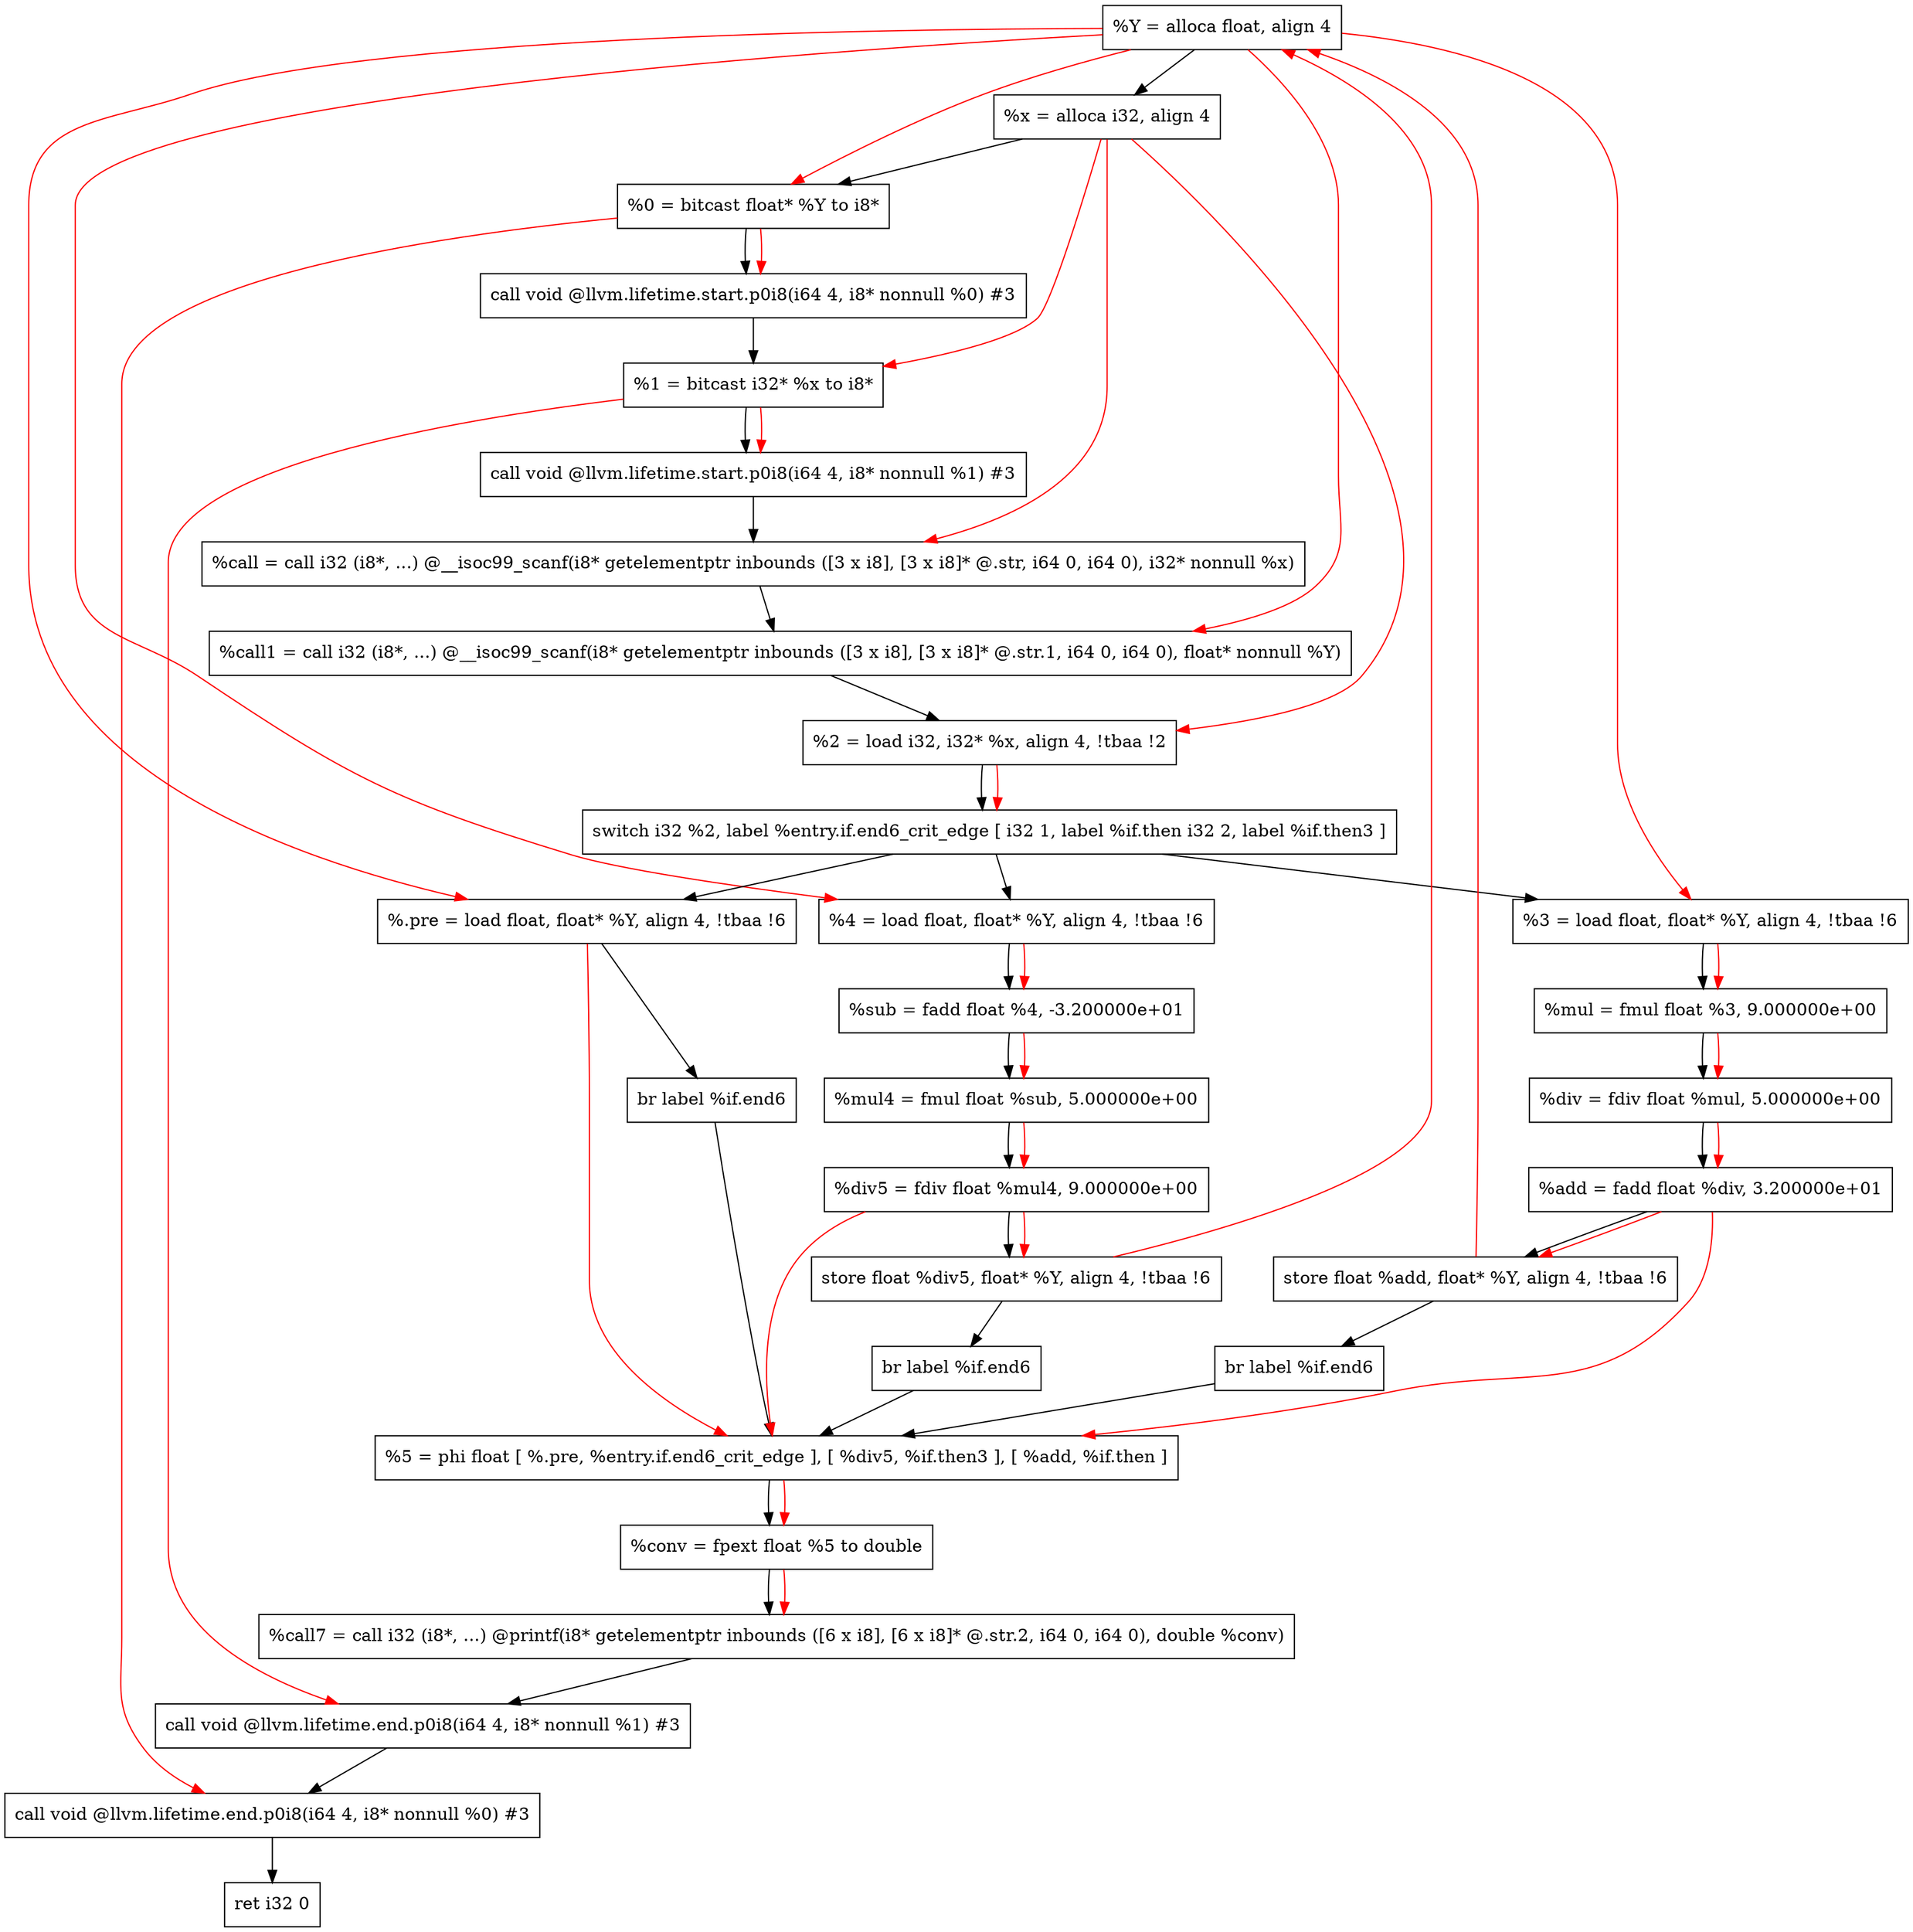 digraph "CDFG for'func' function" {
	Node0x5640b635d048[shape=record, label="  %Y = alloca float, align 4"];
	Node0x5640b635d708[shape=record, label="  %x = alloca i32, align 4"];
	Node0x5640b635d788[shape=record, label="  %0 = bitcast float* %Y to i8*"];
	Node0x5640b635dbe8[shape=record, label="  call void @llvm.lifetime.start.p0i8(i64 4, i8* nonnull %0) #3"];
	Node0x5640b635dcc8[shape=record, label="  %1 = bitcast i32* %x to i8*"];
	Node0x5640b635ddc8[shape=record, label="  call void @llvm.lifetime.start.p0i8(i64 4, i8* nonnull %1) #3"];
	Node0x5640b635e1d8[shape=record, label="  %call = call i32 (i8*, ...) @__isoc99_scanf(i8* getelementptr inbounds ([3 x i8], [3 x i8]* @.str, i64 0, i64 0), i32* nonnull %x)"];
	Node0x5640b635e348[shape=record, label="  %call1 = call i32 (i8*, ...) @__isoc99_scanf(i8* getelementptr inbounds ([3 x i8], [3 x i8]* @.str.1, i64 0, i64 0), float* nonnull %Y)"];
	Node0x5640b635e408[shape=record, label="  %2 = load i32, i32* %x, align 4, !tbaa !2"];
	Node0x5640b635f5f8[shape=record, label="  switch i32 %2, label %entry.if.end6_crit_edge [
    i32 1, label %if.then
    i32 2, label %if.then3
  ]"];
	Node0x5640b635f3f8[shape=record, label="  %.pre = load float, float* %Y, align 4, !tbaa !6"];
	Node0x5640b635f8c8[shape=record, label="  br label %if.end6"];
	Node0x5640b635f4c8[shape=record, label="  %3 = load float, float* %Y, align 4, !tbaa !6"];
	Node0x5640b63609c0[shape=record, label="  %mul = fmul float %3, 9.000000e+00"];
	Node0x5640b6360a90[shape=record, label="  %div = fdiv float %mul, 5.000000e+00"];
	Node0x5640b6360b60[shape=record, label="  %add = fadd float %div, 3.200000e+01"];
	Node0x5640b6360d70[shape=record, label="  store float %add, float* %Y, align 4, !tbaa !6"];
	Node0x5640b6360dd8[shape=record, label="  br label %if.end6"];
	Node0x5640b635f5a8[shape=record, label="  %4 = load float, float* %Y, align 4, !tbaa !6"];
	Node0x5640b6360f00[shape=record, label="  %sub = fadd float %4, -3.200000e+01"];
	Node0x5640b6360f90[shape=record, label="  %mul4 = fmul float %sub, 5.000000e+00"];
	Node0x5640b6361020[shape=record, label="  %div5 = fdiv float %mul4, 9.000000e+00"];
	Node0x5640b6361090[shape=record, label="  store float %div5, float* %Y, align 4, !tbaa !6"];
	Node0x5640b63610f8[shape=record, label="  br label %if.end6"];
	Node0x5640b6361148[shape=record, label="  %5 = phi float [ %.pre, %entry.if.end6_crit_edge ], [ %div5, %if.then3 ], [ %add, %if.then ]"];
	Node0x5640b635f868[shape=record, label="  %conv = fpext float %5 to double"];
	Node0x5640b6361368[shape=record, label="  %call7 = call i32 (i8*, ...) @printf(i8* getelementptr inbounds ([6 x i8], [6 x i8]* @.str.2, i64 0, i64 0), double %conv)"];
	Node0x5640b6361568[shape=record, label="  call void @llvm.lifetime.end.p0i8(i64 4, i8* nonnull %1) #3"];
	Node0x5640b63616c8[shape=record, label="  call void @llvm.lifetime.end.p0i8(i64 4, i8* nonnull %0) #3"];
	Node0x5640b6361788[shape=record, label="  ret i32 0"];
	Node0x5640b635d048 -> Node0x5640b635d708
	Node0x5640b635d708 -> Node0x5640b635d788
	Node0x5640b635d788 -> Node0x5640b635dbe8
	Node0x5640b635dbe8 -> Node0x5640b635dcc8
	Node0x5640b635dcc8 -> Node0x5640b635ddc8
	Node0x5640b635ddc8 -> Node0x5640b635e1d8
	Node0x5640b635e1d8 -> Node0x5640b635e348
	Node0x5640b635e348 -> Node0x5640b635e408
	Node0x5640b635e408 -> Node0x5640b635f5f8
	Node0x5640b635f5f8 -> Node0x5640b635f3f8
	Node0x5640b635f5f8 -> Node0x5640b635f4c8
	Node0x5640b635f5f8 -> Node0x5640b635f5a8
	Node0x5640b635f3f8 -> Node0x5640b635f8c8
	Node0x5640b635f8c8 -> Node0x5640b6361148
	Node0x5640b635f4c8 -> Node0x5640b63609c0
	Node0x5640b63609c0 -> Node0x5640b6360a90
	Node0x5640b6360a90 -> Node0x5640b6360b60
	Node0x5640b6360b60 -> Node0x5640b6360d70
	Node0x5640b6360d70 -> Node0x5640b6360dd8
	Node0x5640b6360dd8 -> Node0x5640b6361148
	Node0x5640b635f5a8 -> Node0x5640b6360f00
	Node0x5640b6360f00 -> Node0x5640b6360f90
	Node0x5640b6360f90 -> Node0x5640b6361020
	Node0x5640b6361020 -> Node0x5640b6361090
	Node0x5640b6361090 -> Node0x5640b63610f8
	Node0x5640b63610f8 -> Node0x5640b6361148
	Node0x5640b6361148 -> Node0x5640b635f868
	Node0x5640b635f868 -> Node0x5640b6361368
	Node0x5640b6361368 -> Node0x5640b6361568
	Node0x5640b6361568 -> Node0x5640b63616c8
	Node0x5640b63616c8 -> Node0x5640b6361788
edge [color=red]
	Node0x5640b635d048 -> Node0x5640b635d788
	Node0x5640b635d788 -> Node0x5640b635dbe8
	Node0x5640b635d708 -> Node0x5640b635dcc8
	Node0x5640b635dcc8 -> Node0x5640b635ddc8
	Node0x5640b635d708 -> Node0x5640b635e1d8
	Node0x5640b635d048 -> Node0x5640b635e348
	Node0x5640b635d708 -> Node0x5640b635e408
	Node0x5640b635e408 -> Node0x5640b635f5f8
	Node0x5640b635d048 -> Node0x5640b635f3f8
	Node0x5640b635d048 -> Node0x5640b635f4c8
	Node0x5640b635f4c8 -> Node0x5640b63609c0
	Node0x5640b63609c0 -> Node0x5640b6360a90
	Node0x5640b6360a90 -> Node0x5640b6360b60
	Node0x5640b6360b60 -> Node0x5640b6360d70
	Node0x5640b6360d70 -> Node0x5640b635d048
	Node0x5640b635d048 -> Node0x5640b635f5a8
	Node0x5640b635f5a8 -> Node0x5640b6360f00
	Node0x5640b6360f00 -> Node0x5640b6360f90
	Node0x5640b6360f90 -> Node0x5640b6361020
	Node0x5640b6361020 -> Node0x5640b6361090
	Node0x5640b6361090 -> Node0x5640b635d048
	Node0x5640b635f3f8 -> Node0x5640b6361148
	Node0x5640b6361020 -> Node0x5640b6361148
	Node0x5640b6360b60 -> Node0x5640b6361148
	Node0x5640b6361148 -> Node0x5640b635f868
	Node0x5640b635f868 -> Node0x5640b6361368
	Node0x5640b635dcc8 -> Node0x5640b6361568
	Node0x5640b635d788 -> Node0x5640b63616c8
}
